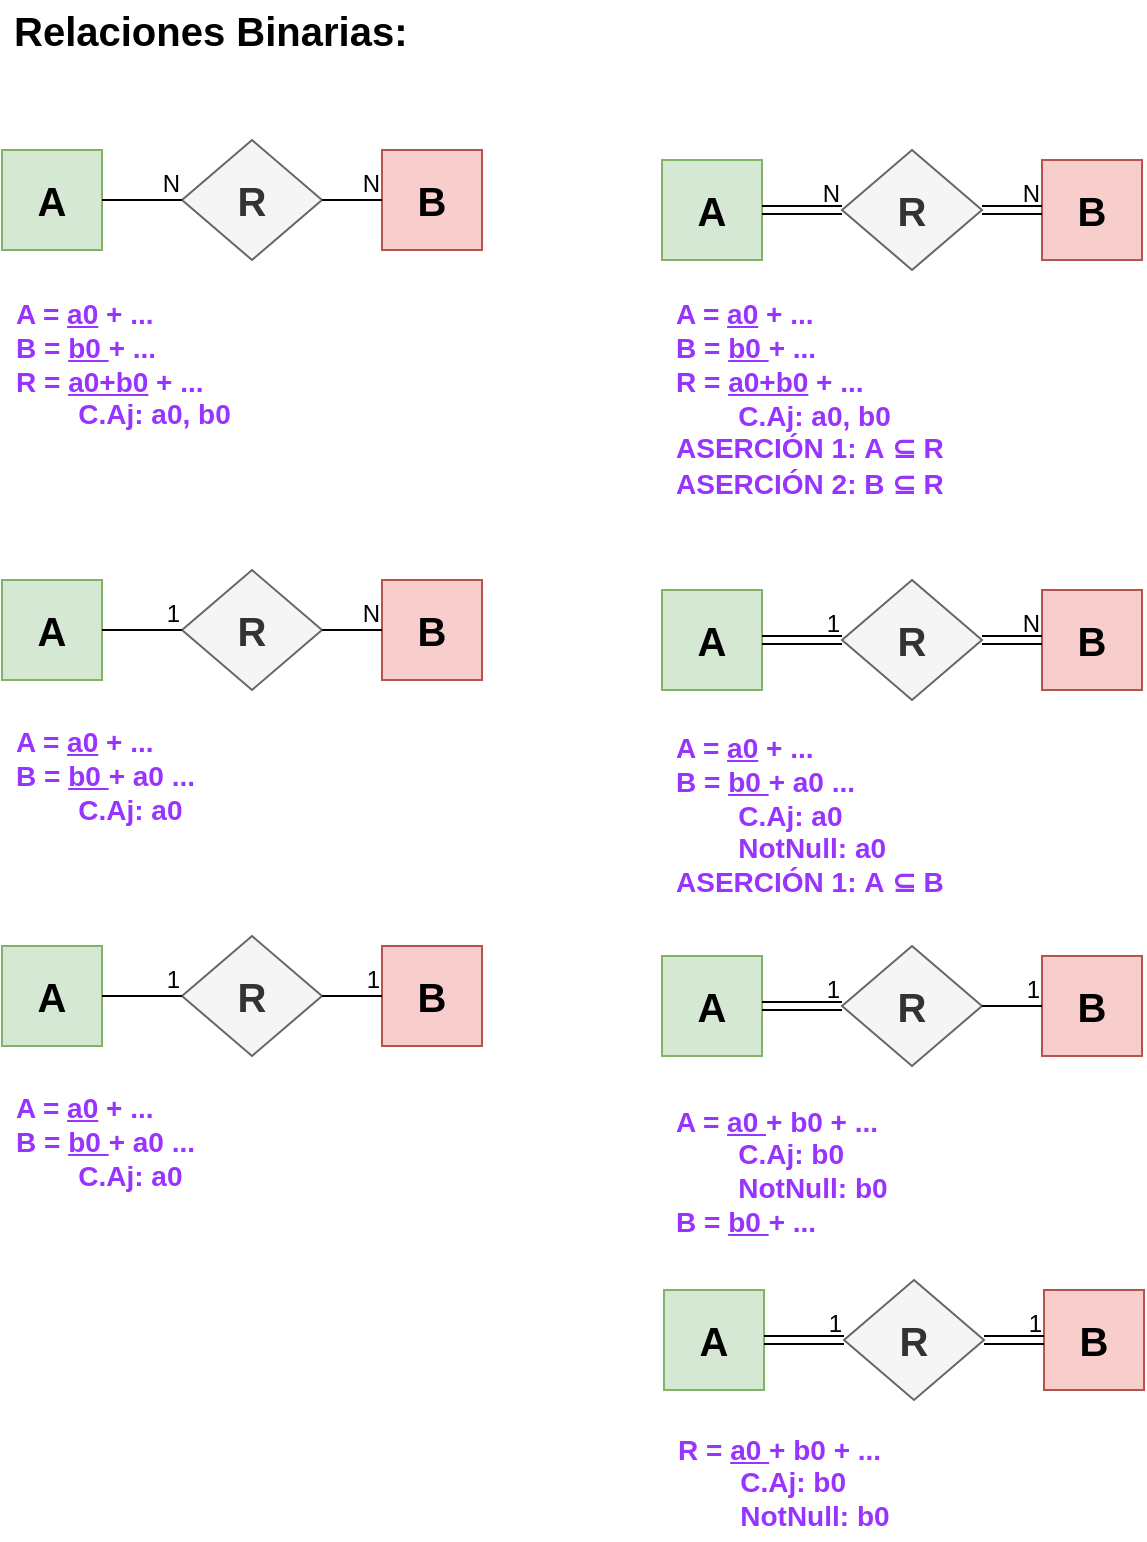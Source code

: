 <mxfile version="22.0.8" type="device">
  <diagram name="Página-1" id="3Ddwbiodmk1YmPRh9fEe">
    <mxGraphModel dx="1050" dy="541" grid="1" gridSize="10" guides="1" tooltips="1" connect="1" arrows="1" fold="1" page="1" pageScale="1" pageWidth="827" pageHeight="1169" math="0" shadow="0">
      <root>
        <mxCell id="0" />
        <mxCell id="1" parent="0" />
        <mxCell id="vWxWDQfy94Ryybp1UH_U-1" value="&lt;font style=&quot;font-size: 20px;&quot;&gt;&lt;b&gt;A&lt;/b&gt;&lt;/font&gt;" style="rounded=0;whiteSpace=wrap;html=1;fillColor=#d5e8d4;strokeColor=#82b366;" vertex="1" parent="1">
          <mxGeometry x="60" y="85" width="50" height="50" as="geometry" />
        </mxCell>
        <mxCell id="vWxWDQfy94Ryybp1UH_U-2" value="&lt;font size=&quot;1&quot; style=&quot;&quot;&gt;&lt;b style=&quot;font-size: 20px;&quot;&gt;Relaciones Binarias:&lt;/b&gt;&lt;/font&gt;" style="text;strokeColor=none;fillColor=none;align=left;verticalAlign=middle;spacingLeft=4;spacingRight=4;overflow=hidden;points=[[0,0.5],[1,0.5]];portConstraint=eastwest;rotatable=0;whiteSpace=wrap;html=1;" vertex="1" parent="1">
          <mxGeometry x="60" y="10" width="230" height="30" as="geometry" />
        </mxCell>
        <mxCell id="vWxWDQfy94Ryybp1UH_U-3" value="&lt;span style=&quot;font-size: 20px;&quot;&gt;&lt;b&gt;B&lt;/b&gt;&lt;/span&gt;" style="rounded=0;whiteSpace=wrap;html=1;fillColor=#f8cecc;strokeColor=#b85450;" vertex="1" parent="1">
          <mxGeometry x="250" y="85" width="50" height="50" as="geometry" />
        </mxCell>
        <mxCell id="vWxWDQfy94Ryybp1UH_U-4" value="&lt;font style=&quot;font-size: 20px;&quot;&gt;&lt;b&gt;R&lt;/b&gt;&lt;/font&gt;" style="shape=rhombus;perimeter=rhombusPerimeter;whiteSpace=wrap;html=1;align=center;fillColor=#f5f5f5;strokeColor=#666666;fontColor=#333333;" vertex="1" parent="1">
          <mxGeometry x="150" y="80" width="70" height="60" as="geometry" />
        </mxCell>
        <mxCell id="vWxWDQfy94Ryybp1UH_U-7" value="" style="endArrow=none;html=1;rounded=0;exitX=1;exitY=0.5;exitDx=0;exitDy=0;entryX=0;entryY=0.5;entryDx=0;entryDy=0;" edge="1" parent="1" source="vWxWDQfy94Ryybp1UH_U-4" target="vWxWDQfy94Ryybp1UH_U-3">
          <mxGeometry relative="1" as="geometry">
            <mxPoint x="330" y="305" as="sourcePoint" />
            <mxPoint x="490" y="305" as="targetPoint" />
          </mxGeometry>
        </mxCell>
        <mxCell id="vWxWDQfy94Ryybp1UH_U-8" value="N" style="resizable=0;html=1;whiteSpace=wrap;align=right;verticalAlign=bottom;" connectable="0" vertex="1" parent="vWxWDQfy94Ryybp1UH_U-7">
          <mxGeometry x="1" relative="1" as="geometry" />
        </mxCell>
        <mxCell id="vWxWDQfy94Ryybp1UH_U-9" value="" style="endArrow=none;html=1;rounded=0;exitX=1;exitY=0.5;exitDx=0;exitDy=0;entryX=0;entryY=0.5;entryDx=0;entryDy=0;" edge="1" parent="1" source="vWxWDQfy94Ryybp1UH_U-1" target="vWxWDQfy94Ryybp1UH_U-4">
          <mxGeometry relative="1" as="geometry">
            <mxPoint x="230" y="120" as="sourcePoint" />
            <mxPoint x="260" y="120" as="targetPoint" />
          </mxGeometry>
        </mxCell>
        <mxCell id="vWxWDQfy94Ryybp1UH_U-10" value="N" style="resizable=0;html=1;whiteSpace=wrap;align=right;verticalAlign=bottom;" connectable="0" vertex="1" parent="vWxWDQfy94Ryybp1UH_U-9">
          <mxGeometry x="1" relative="1" as="geometry" />
        </mxCell>
        <mxCell id="vWxWDQfy94Ryybp1UH_U-11" value="&lt;b style=&quot;border-color: var(--border-color); font-size: 14px;&quot;&gt;&lt;font color=&quot;#9933ff&quot;&gt;&lt;b style=&quot;border-color: var(--border-color);&quot;&gt;A = &lt;u&gt;a0&lt;/u&gt; + ...&lt;br&gt;&lt;/b&gt;B = &lt;u&gt;b0 &lt;/u&gt;+ ...&lt;br&gt;&lt;/font&gt;&lt;/b&gt;&lt;span style=&quot;font-size: 14px;&quot;&gt;&lt;b&gt;&lt;font color=&quot;#9933ff&quot;&gt;R = &lt;u&gt;a0+b0&lt;/u&gt; + ...&lt;br&gt;&lt;span style=&quot;white-space: pre;&quot;&gt;&#x9;&lt;/span&gt;C.Aj: a0, b0&lt;/font&gt;&lt;br&gt;&lt;/b&gt;&lt;/span&gt;" style="text;strokeColor=none;fillColor=none;align=left;verticalAlign=middle;spacingLeft=4;spacingRight=4;overflow=hidden;points=[[0,0.5],[1,0.5]];portConstraint=eastwest;rotatable=0;whiteSpace=wrap;html=1;" vertex="1" parent="1">
          <mxGeometry x="61" y="152" width="129" height="80" as="geometry" />
        </mxCell>
        <mxCell id="vWxWDQfy94Ryybp1UH_U-12" value="&lt;font style=&quot;font-size: 20px;&quot;&gt;&lt;b&gt;A&lt;/b&gt;&lt;/font&gt;" style="rounded=0;whiteSpace=wrap;html=1;fillColor=#d5e8d4;strokeColor=#82b366;" vertex="1" parent="1">
          <mxGeometry x="390" y="90" width="50" height="50" as="geometry" />
        </mxCell>
        <mxCell id="vWxWDQfy94Ryybp1UH_U-13" value="&lt;span style=&quot;font-size: 20px;&quot;&gt;&lt;b&gt;B&lt;/b&gt;&lt;/span&gt;" style="rounded=0;whiteSpace=wrap;html=1;fillColor=#f8cecc;strokeColor=#b85450;" vertex="1" parent="1">
          <mxGeometry x="580" y="90" width="50" height="50" as="geometry" />
        </mxCell>
        <mxCell id="vWxWDQfy94Ryybp1UH_U-14" value="&lt;font style=&quot;font-size: 20px;&quot;&gt;&lt;b&gt;R&lt;/b&gt;&lt;/font&gt;" style="shape=rhombus;perimeter=rhombusPerimeter;whiteSpace=wrap;html=1;align=center;fillColor=#f5f5f5;strokeColor=#666666;fontColor=#333333;" vertex="1" parent="1">
          <mxGeometry x="480" y="85" width="70" height="60" as="geometry" />
        </mxCell>
        <mxCell id="vWxWDQfy94Ryybp1UH_U-19" value="&lt;font color=&quot;#9933ff&quot; style=&quot;font-size: 14px;&quot;&gt;&lt;b&gt;&lt;font style=&quot;font-size: 14px;&quot;&gt;&lt;span style=&quot;border-color: var(--border-color);&quot;&gt;&lt;span style=&quot;border-color: var(--border-color);&quot;&gt;A = &lt;u style=&quot;&quot;&gt;a0&lt;/u&gt; + ...&lt;br&gt;&lt;/span&gt;B = &lt;u style=&quot;&quot;&gt;b0 &lt;/u&gt;+ ...&lt;br&gt;&lt;/span&gt;R = &lt;u&gt;a0+b0&lt;/u&gt; + ...&lt;br&gt;&lt;span style=&quot;white-space: pre;&quot;&gt;&#x9;&lt;/span&gt;C.Aj: a0, b0&lt;br&gt;&lt;span style=&quot;line-height: 107%;&quot;&gt;ASERCIÓN 1:&lt;/span&gt;&lt;span style=&quot;font-family: Arial, sans-serif;&quot;&gt;&amp;nbsp;A&amp;nbsp;&lt;/span&gt;&lt;span style=&quot;font-family: &amp;quot;Cambria Math&amp;quot;, serif;&quot;&gt;⊆&lt;/span&gt;&lt;span style=&quot;line-height: 107%;&quot;&gt;&amp;nbsp;R&lt;br&gt;&lt;/span&gt;&lt;/font&gt;ASERCIÓN 2:&lt;span style=&quot;border-color: var(--border-color); font-family: Arial, sans-serif;&quot;&gt;&amp;nbsp;B&amp;nbsp;&lt;/span&gt;&lt;span style=&quot;border-color: var(--border-color); font-family: &amp;quot;Cambria Math&amp;quot;, serif;&quot;&gt;⊆&lt;/span&gt;&lt;span style=&quot;border-color: var(--border-color); line-height: 16.05px;&quot;&gt;&amp;nbsp;R&lt;/span&gt;&lt;/b&gt;&lt;/font&gt;&lt;span style=&quot;font-size: 14px;&quot;&gt;&lt;b&gt;&lt;br&gt;&lt;/b&gt;&lt;/span&gt;" style="text;strokeColor=none;fillColor=none;align=left;verticalAlign=middle;spacingLeft=4;spacingRight=4;overflow=hidden;points=[[0,0.5],[1,0.5]];portConstraint=eastwest;rotatable=0;whiteSpace=wrap;html=1;" vertex="1" parent="1">
          <mxGeometry x="391" y="152" width="169" height="115" as="geometry" />
        </mxCell>
        <mxCell id="vWxWDQfy94Ryybp1UH_U-20" value="" style="shape=link;html=1;rounded=0;exitX=1;exitY=0.5;exitDx=0;exitDy=0;" edge="1" parent="1" source="vWxWDQfy94Ryybp1UH_U-12" target="vWxWDQfy94Ryybp1UH_U-14">
          <mxGeometry relative="1" as="geometry">
            <mxPoint x="330" y="305" as="sourcePoint" />
            <mxPoint x="490" y="305" as="targetPoint" />
          </mxGeometry>
        </mxCell>
        <mxCell id="vWxWDQfy94Ryybp1UH_U-21" value="N" style="resizable=0;html=1;whiteSpace=wrap;align=right;verticalAlign=bottom;" connectable="0" vertex="1" parent="vWxWDQfy94Ryybp1UH_U-20">
          <mxGeometry x="1" relative="1" as="geometry" />
        </mxCell>
        <mxCell id="vWxWDQfy94Ryybp1UH_U-22" value="" style="shape=link;html=1;rounded=0;exitX=1;exitY=0.5;exitDx=0;exitDy=0;entryX=0;entryY=0.5;entryDx=0;entryDy=0;" edge="1" parent="1" source="vWxWDQfy94Ryybp1UH_U-14" target="vWxWDQfy94Ryybp1UH_U-13">
          <mxGeometry relative="1" as="geometry">
            <mxPoint x="450" y="125" as="sourcePoint" />
            <mxPoint x="490" y="125" as="targetPoint" />
          </mxGeometry>
        </mxCell>
        <mxCell id="vWxWDQfy94Ryybp1UH_U-23" value="N" style="resizable=0;html=1;whiteSpace=wrap;align=right;verticalAlign=bottom;" connectable="0" vertex="1" parent="vWxWDQfy94Ryybp1UH_U-22">
          <mxGeometry x="1" relative="1" as="geometry" />
        </mxCell>
        <mxCell id="vWxWDQfy94Ryybp1UH_U-25" value="&lt;font style=&quot;font-size: 20px;&quot;&gt;&lt;b&gt;A&lt;/b&gt;&lt;/font&gt;" style="rounded=0;whiteSpace=wrap;html=1;fillColor=#d5e8d4;strokeColor=#82b366;" vertex="1" parent="1">
          <mxGeometry x="60" y="300" width="50" height="50" as="geometry" />
        </mxCell>
        <mxCell id="vWxWDQfy94Ryybp1UH_U-26" value="&lt;span style=&quot;font-size: 20px;&quot;&gt;&lt;b&gt;B&lt;/b&gt;&lt;/span&gt;" style="rounded=0;whiteSpace=wrap;html=1;fillColor=#f8cecc;strokeColor=#b85450;" vertex="1" parent="1">
          <mxGeometry x="250" y="300" width="50" height="50" as="geometry" />
        </mxCell>
        <mxCell id="vWxWDQfy94Ryybp1UH_U-27" value="&lt;font style=&quot;font-size: 20px;&quot;&gt;&lt;b&gt;R&lt;/b&gt;&lt;/font&gt;" style="shape=rhombus;perimeter=rhombusPerimeter;whiteSpace=wrap;html=1;align=center;fillColor=#f5f5f5;strokeColor=#666666;fontColor=#333333;" vertex="1" parent="1">
          <mxGeometry x="150" y="295" width="70" height="60" as="geometry" />
        </mxCell>
        <mxCell id="vWxWDQfy94Ryybp1UH_U-28" value="" style="endArrow=none;html=1;rounded=0;exitX=1;exitY=0.5;exitDx=0;exitDy=0;entryX=0;entryY=0.5;entryDx=0;entryDy=0;" edge="1" parent="1" source="vWxWDQfy94Ryybp1UH_U-27" target="vWxWDQfy94Ryybp1UH_U-26">
          <mxGeometry relative="1" as="geometry">
            <mxPoint x="330" y="520" as="sourcePoint" />
            <mxPoint x="490" y="520" as="targetPoint" />
          </mxGeometry>
        </mxCell>
        <mxCell id="vWxWDQfy94Ryybp1UH_U-29" value="N" style="resizable=0;html=1;whiteSpace=wrap;align=right;verticalAlign=bottom;" connectable="0" vertex="1" parent="vWxWDQfy94Ryybp1UH_U-28">
          <mxGeometry x="1" relative="1" as="geometry" />
        </mxCell>
        <mxCell id="vWxWDQfy94Ryybp1UH_U-32" value="&lt;b style=&quot;border-color: var(--border-color); font-size: 14px;&quot;&gt;&lt;font color=&quot;#9933ff&quot;&gt;&lt;b style=&quot;border-color: var(--border-color);&quot;&gt;A = &lt;u&gt;a0&lt;/u&gt; + ...&lt;br&gt;&lt;/b&gt;B = &lt;u&gt;b0 &lt;/u&gt;+ a0 ...&lt;br&gt;&lt;/font&gt;&lt;/b&gt;&lt;span style=&quot;font-size: 14px;&quot;&gt;&lt;b&gt;&lt;font color=&quot;#9933ff&quot;&gt;&lt;span style=&quot;white-space: pre;&quot;&gt;&#x9;&lt;/span&gt;C.Aj: a0&lt;/font&gt;&lt;br&gt;&lt;/b&gt;&lt;/span&gt;" style="text;strokeColor=none;fillColor=none;align=left;verticalAlign=middle;spacingLeft=4;spacingRight=4;overflow=hidden;points=[[0,0.5],[1,0.5]];portConstraint=eastwest;rotatable=0;whiteSpace=wrap;html=1;" vertex="1" parent="1">
          <mxGeometry x="61" y="370" width="119" height="55" as="geometry" />
        </mxCell>
        <mxCell id="vWxWDQfy94Ryybp1UH_U-33" value="&lt;font style=&quot;font-size: 20px;&quot;&gt;&lt;b&gt;A&lt;/b&gt;&lt;/font&gt;" style="rounded=0;whiteSpace=wrap;html=1;fillColor=#d5e8d4;strokeColor=#82b366;" vertex="1" parent="1">
          <mxGeometry x="390" y="305" width="50" height="50" as="geometry" />
        </mxCell>
        <mxCell id="vWxWDQfy94Ryybp1UH_U-34" value="&lt;span style=&quot;font-size: 20px;&quot;&gt;&lt;b&gt;B&lt;/b&gt;&lt;/span&gt;" style="rounded=0;whiteSpace=wrap;html=1;fillColor=#f8cecc;strokeColor=#b85450;" vertex="1" parent="1">
          <mxGeometry x="580" y="305" width="50" height="50" as="geometry" />
        </mxCell>
        <mxCell id="vWxWDQfy94Ryybp1UH_U-35" value="&lt;font style=&quot;font-size: 20px;&quot;&gt;&lt;b&gt;R&lt;/b&gt;&lt;/font&gt;" style="shape=rhombus;perimeter=rhombusPerimeter;whiteSpace=wrap;html=1;align=center;fillColor=#f5f5f5;strokeColor=#666666;fontColor=#333333;" vertex="1" parent="1">
          <mxGeometry x="480" y="300" width="70" height="60" as="geometry" />
        </mxCell>
        <mxCell id="vWxWDQfy94Ryybp1UH_U-36" value="&lt;font style=&quot;font-size: 14px;&quot;&gt;&lt;b&gt;&lt;span style=&quot;border-color: var(--border-color);&quot;&gt;&lt;font style=&quot;border-color: var(--border-color); font-size: 14px;&quot; color=&quot;#9933ff&quot;&gt;&lt;span style=&quot;border-color: var(--border-color);&quot;&gt;A =&amp;nbsp;&lt;u style=&quot;border-color: var(--border-color);&quot;&gt;a0&lt;/u&gt;&amp;nbsp;+ ...&lt;br style=&quot;border-color: var(--border-color);&quot;&gt;&lt;/span&gt;B =&amp;nbsp;&lt;u style=&quot;border-color: var(--border-color);&quot;&gt;b0&amp;nbsp;&lt;/u&gt;+ a0 ...&lt;br style=&quot;border-color: var(--border-color);&quot;&gt;&lt;/font&gt;&lt;/span&gt;&lt;span style=&quot;border-color: var(--border-color);&quot;&gt;&lt;font style=&quot;border-color: var(--border-color); font-size: 14px;&quot; color=&quot;#9933ff&quot;&gt;&lt;span style=&quot;white-space: pre;&quot;&gt;&#x9;&lt;/span&gt;C.Aj: a0&lt;br&gt;&lt;/font&gt;&lt;/span&gt;&lt;span style=&quot;border-color: var(--border-color);&quot;&gt;&lt;/span&gt;&lt;font color=&quot;#9933ff&quot; style=&quot;font-size: 14px;&quot;&gt;&lt;font style=&quot;font-size: 14px;&quot;&gt;&lt;span style=&quot;white-space: pre;&quot;&gt;&#x9;&lt;/span&gt;NotNull: a0&lt;br&gt;&lt;span style=&quot;line-height: 107%;&quot;&gt;ASERCIÓN 1:&lt;/span&gt;&lt;span style=&quot;font-family: Arial, sans-serif;&quot;&gt;&amp;nbsp;A&amp;nbsp;&lt;/span&gt;&lt;span style=&quot;font-family: &amp;quot;Cambria Math&amp;quot;, serif;&quot;&gt;⊆&lt;/span&gt;&lt;span style=&quot;line-height: 107%;&quot;&gt;&amp;nbsp;B&lt;/span&gt;&lt;/font&gt;&lt;/font&gt;&lt;/b&gt;&lt;/font&gt;&lt;span style=&quot;font-size: 14px;&quot;&gt;&lt;b&gt;&lt;br&gt;&lt;/b&gt;&lt;/span&gt;" style="text;strokeColor=none;fillColor=none;align=left;verticalAlign=middle;spacingLeft=4;spacingRight=4;overflow=hidden;points=[[0,0.5],[1,0.5]];portConstraint=eastwest;rotatable=0;whiteSpace=wrap;html=1;" vertex="1" parent="1">
          <mxGeometry x="391" y="368" width="149" height="100" as="geometry" />
        </mxCell>
        <mxCell id="vWxWDQfy94Ryybp1UH_U-39" value="" style="shape=link;html=1;rounded=0;exitX=1;exitY=0.5;exitDx=0;exitDy=0;entryX=0;entryY=0.5;entryDx=0;entryDy=0;" edge="1" parent="1" source="vWxWDQfy94Ryybp1UH_U-35" target="vWxWDQfy94Ryybp1UH_U-34">
          <mxGeometry relative="1" as="geometry">
            <mxPoint x="450" y="340" as="sourcePoint" />
            <mxPoint x="490" y="340" as="targetPoint" />
          </mxGeometry>
        </mxCell>
        <mxCell id="vWxWDQfy94Ryybp1UH_U-40" value="N" style="resizable=0;html=1;whiteSpace=wrap;align=right;verticalAlign=bottom;" connectable="0" vertex="1" parent="vWxWDQfy94Ryybp1UH_U-39">
          <mxGeometry x="1" relative="1" as="geometry" />
        </mxCell>
        <mxCell id="vWxWDQfy94Ryybp1UH_U-41" value="" style="endArrow=none;html=1;rounded=0;exitX=1;exitY=0.5;exitDx=0;exitDy=0;entryX=0;entryY=0.5;entryDx=0;entryDy=0;" edge="1" parent="1" source="vWxWDQfy94Ryybp1UH_U-25" target="vWxWDQfy94Ryybp1UH_U-27">
          <mxGeometry relative="1" as="geometry">
            <mxPoint x="330" y="305" as="sourcePoint" />
            <mxPoint x="490" y="305" as="targetPoint" />
          </mxGeometry>
        </mxCell>
        <mxCell id="vWxWDQfy94Ryybp1UH_U-42" value="1" style="resizable=0;html=1;whiteSpace=wrap;align=right;verticalAlign=bottom;" connectable="0" vertex="1" parent="vWxWDQfy94Ryybp1UH_U-41">
          <mxGeometry x="1" relative="1" as="geometry" />
        </mxCell>
        <mxCell id="vWxWDQfy94Ryybp1UH_U-43" value="" style="shape=link;html=1;rounded=0;entryX=0;entryY=0.5;entryDx=0;entryDy=0;exitX=1;exitY=0.5;exitDx=0;exitDy=0;" edge="1" parent="1" source="vWxWDQfy94Ryybp1UH_U-33" target="vWxWDQfy94Ryybp1UH_U-35">
          <mxGeometry relative="1" as="geometry">
            <mxPoint x="440" y="325" as="sourcePoint" />
            <mxPoint x="490" y="305" as="targetPoint" />
          </mxGeometry>
        </mxCell>
        <mxCell id="vWxWDQfy94Ryybp1UH_U-44" value="1" style="resizable=0;html=1;whiteSpace=wrap;align=right;verticalAlign=bottom;" connectable="0" vertex="1" parent="vWxWDQfy94Ryybp1UH_U-43">
          <mxGeometry x="1" relative="1" as="geometry" />
        </mxCell>
        <mxCell id="vWxWDQfy94Ryybp1UH_U-45" value="&lt;font style=&quot;font-size: 20px;&quot;&gt;&lt;b&gt;A&lt;/b&gt;&lt;/font&gt;" style="rounded=0;whiteSpace=wrap;html=1;fillColor=#d5e8d4;strokeColor=#82b366;" vertex="1" parent="1">
          <mxGeometry x="60" y="483" width="50" height="50" as="geometry" />
        </mxCell>
        <mxCell id="vWxWDQfy94Ryybp1UH_U-46" value="&lt;span style=&quot;font-size: 20px;&quot;&gt;&lt;b&gt;B&lt;/b&gt;&lt;/span&gt;" style="rounded=0;whiteSpace=wrap;html=1;fillColor=#f8cecc;strokeColor=#b85450;" vertex="1" parent="1">
          <mxGeometry x="250" y="483" width="50" height="50" as="geometry" />
        </mxCell>
        <mxCell id="vWxWDQfy94Ryybp1UH_U-47" value="&lt;font style=&quot;font-size: 20px;&quot;&gt;&lt;b&gt;R&lt;/b&gt;&lt;/font&gt;" style="shape=rhombus;perimeter=rhombusPerimeter;whiteSpace=wrap;html=1;align=center;fillColor=#f5f5f5;strokeColor=#666666;fontColor=#333333;" vertex="1" parent="1">
          <mxGeometry x="150" y="478" width="70" height="60" as="geometry" />
        </mxCell>
        <mxCell id="vWxWDQfy94Ryybp1UH_U-50" value="&lt;b style=&quot;border-color: var(--border-color); font-size: 14px;&quot;&gt;&lt;font color=&quot;#9933ff&quot;&gt;&lt;b style=&quot;border-color: var(--border-color);&quot;&gt;A = &lt;u&gt;a0&lt;/u&gt; + ...&lt;br&gt;&lt;/b&gt;B = &lt;u&gt;b0 &lt;/u&gt;+ a0 ...&lt;br&gt;&lt;/font&gt;&lt;/b&gt;&lt;span style=&quot;font-size: 14px;&quot;&gt;&lt;b&gt;&lt;font color=&quot;#9933ff&quot;&gt;&lt;span style=&quot;white-space: pre;&quot;&gt;&#x9;&lt;/span&gt;C.Aj: a0&lt;/font&gt;&lt;br&gt;&lt;/b&gt;&lt;/span&gt;" style="text;strokeColor=none;fillColor=none;align=left;verticalAlign=middle;spacingLeft=4;spacingRight=4;overflow=hidden;points=[[0,0.5],[1,0.5]];portConstraint=eastwest;rotatable=0;whiteSpace=wrap;html=1;" vertex="1" parent="1">
          <mxGeometry x="61" y="553" width="119" height="55" as="geometry" />
        </mxCell>
        <mxCell id="vWxWDQfy94Ryybp1UH_U-51" value="&lt;font style=&quot;font-size: 20px;&quot;&gt;&lt;b&gt;A&lt;/b&gt;&lt;/font&gt;" style="rounded=0;whiteSpace=wrap;html=1;fillColor=#d5e8d4;strokeColor=#82b366;" vertex="1" parent="1">
          <mxGeometry x="390" y="488" width="50" height="50" as="geometry" />
        </mxCell>
        <mxCell id="vWxWDQfy94Ryybp1UH_U-52" value="&lt;span style=&quot;font-size: 20px;&quot;&gt;&lt;b&gt;B&lt;/b&gt;&lt;/span&gt;" style="rounded=0;whiteSpace=wrap;html=1;fillColor=#f8cecc;strokeColor=#b85450;" vertex="1" parent="1">
          <mxGeometry x="580" y="488" width="50" height="50" as="geometry" />
        </mxCell>
        <mxCell id="vWxWDQfy94Ryybp1UH_U-53" value="&lt;font style=&quot;font-size: 20px;&quot;&gt;&lt;b&gt;R&lt;/b&gt;&lt;/font&gt;" style="shape=rhombus;perimeter=rhombusPerimeter;whiteSpace=wrap;html=1;align=center;fillColor=#f5f5f5;strokeColor=#666666;fontColor=#333333;" vertex="1" parent="1">
          <mxGeometry x="480" y="483" width="70" height="60" as="geometry" />
        </mxCell>
        <mxCell id="vWxWDQfy94Ryybp1UH_U-54" value="&lt;font style=&quot;font-size: 14px;&quot;&gt;&lt;b&gt;&lt;span style=&quot;border-color: var(--border-color);&quot;&gt;&lt;span style=&quot;border-color: var(--border-color);&quot;&gt;&lt;font style=&quot;border-color: var(--border-color);&quot; color=&quot;#9933ff&quot;&gt;A = &lt;u style=&quot;&quot;&gt;a0 &lt;/u&gt;+ b0 + ...&lt;br&gt;&lt;span style=&quot;white-space: pre;&quot;&gt;&#x9;&lt;/span&gt;C.Aj: b0&lt;br&gt;&lt;/font&gt;&lt;/span&gt;&lt;font style=&quot;border-color: var(--border-color);&quot; color=&quot;#9933ff&quot;&gt;&lt;font style=&quot;border-color: var(--border-color);&quot;&gt;&lt;span style=&quot;white-space: pre;&quot;&gt;&#x9;&lt;/span&gt;NotNull: b0&lt;/font&gt;&lt;/font&gt;&lt;/span&gt;&lt;span style=&quot;border-color: var(--border-color);&quot;&gt;&lt;font style=&quot;border-color: var(--border-color); font-size: 14px;&quot; color=&quot;#9933ff&quot;&gt;&lt;span style=&quot;border-color: var(--border-color);&quot;&gt;&lt;br style=&quot;border-color: var(--border-color);&quot;&gt;&lt;/span&gt;B =&amp;nbsp;&lt;u style=&quot;border-color: var(--border-color);&quot;&gt;b0&amp;nbsp;&lt;/u&gt;+ ...&lt;/font&gt;&lt;/span&gt;&lt;/b&gt;&lt;font color=&quot;#9933ff&quot; style=&quot;font-weight: bold; font-size: 14px;&quot;&gt;&lt;font style=&quot;font-size: 14px;&quot;&gt;&lt;br&gt;&lt;/font&gt;&lt;/font&gt;&lt;/font&gt;&lt;span style=&quot;font-size: 14px;&quot;&gt;&lt;b&gt;&lt;br&gt;&lt;/b&gt;&lt;/span&gt;" style="text;strokeColor=none;fillColor=none;align=left;verticalAlign=middle;spacingLeft=4;spacingRight=4;overflow=hidden;points=[[0,0.5],[1,0.5]];portConstraint=eastwest;rotatable=0;whiteSpace=wrap;html=1;" vertex="1" parent="1">
          <mxGeometry x="391" y="557" width="159" height="93" as="geometry" />
        </mxCell>
        <mxCell id="vWxWDQfy94Ryybp1UH_U-57" value="" style="endArrow=none;html=1;rounded=0;exitX=1;exitY=0.5;exitDx=0;exitDy=0;entryX=0;entryY=0.5;entryDx=0;entryDy=0;" edge="1" parent="1" source="vWxWDQfy94Ryybp1UH_U-45" target="vWxWDQfy94Ryybp1UH_U-47">
          <mxGeometry relative="1" as="geometry">
            <mxPoint x="330" y="488" as="sourcePoint" />
            <mxPoint x="490" y="488" as="targetPoint" />
          </mxGeometry>
        </mxCell>
        <mxCell id="vWxWDQfy94Ryybp1UH_U-58" value="1" style="resizable=0;html=1;whiteSpace=wrap;align=right;verticalAlign=bottom;" connectable="0" vertex="1" parent="vWxWDQfy94Ryybp1UH_U-57">
          <mxGeometry x="1" relative="1" as="geometry" />
        </mxCell>
        <mxCell id="vWxWDQfy94Ryybp1UH_U-59" value="" style="shape=link;html=1;rounded=0;entryX=0;entryY=0.5;entryDx=0;entryDy=0;exitX=1;exitY=0.5;exitDx=0;exitDy=0;" edge="1" parent="1" source="vWxWDQfy94Ryybp1UH_U-51" target="vWxWDQfy94Ryybp1UH_U-53">
          <mxGeometry relative="1" as="geometry">
            <mxPoint x="440" y="508" as="sourcePoint" />
            <mxPoint x="490" y="488" as="targetPoint" />
          </mxGeometry>
        </mxCell>
        <mxCell id="vWxWDQfy94Ryybp1UH_U-60" value="1" style="resizable=0;html=1;whiteSpace=wrap;align=right;verticalAlign=bottom;" connectable="0" vertex="1" parent="vWxWDQfy94Ryybp1UH_U-59">
          <mxGeometry x="1" relative="1" as="geometry" />
        </mxCell>
        <mxCell id="vWxWDQfy94Ryybp1UH_U-61" value="" style="endArrow=none;html=1;rounded=0;exitX=1;exitY=0.5;exitDx=0;exitDy=0;entryX=0;entryY=0.5;entryDx=0;entryDy=0;" edge="1" parent="1" source="vWxWDQfy94Ryybp1UH_U-47" target="vWxWDQfy94Ryybp1UH_U-46">
          <mxGeometry relative="1" as="geometry">
            <mxPoint x="120" y="518" as="sourcePoint" />
            <mxPoint x="160" y="518" as="targetPoint" />
          </mxGeometry>
        </mxCell>
        <mxCell id="vWxWDQfy94Ryybp1UH_U-62" value="1" style="resizable=0;html=1;whiteSpace=wrap;align=right;verticalAlign=bottom;" connectable="0" vertex="1" parent="vWxWDQfy94Ryybp1UH_U-61">
          <mxGeometry x="1" relative="1" as="geometry" />
        </mxCell>
        <mxCell id="vWxWDQfy94Ryybp1UH_U-66" value="" style="endArrow=none;html=1;rounded=0;exitX=1;exitY=0.5;exitDx=0;exitDy=0;entryX=0;entryY=0.5;entryDx=0;entryDy=0;" edge="1" parent="1" source="vWxWDQfy94Ryybp1UH_U-53" target="vWxWDQfy94Ryybp1UH_U-52">
          <mxGeometry relative="1" as="geometry">
            <mxPoint x="230" y="518" as="sourcePoint" />
            <mxPoint x="260" y="518" as="targetPoint" />
          </mxGeometry>
        </mxCell>
        <mxCell id="vWxWDQfy94Ryybp1UH_U-67" value="1" style="resizable=0;html=1;whiteSpace=wrap;align=right;verticalAlign=bottom;" connectable="0" vertex="1" parent="vWxWDQfy94Ryybp1UH_U-66">
          <mxGeometry x="1" relative="1" as="geometry" />
        </mxCell>
        <mxCell id="vWxWDQfy94Ryybp1UH_U-68" value="&lt;font style=&quot;font-size: 20px;&quot;&gt;&lt;b&gt;A&lt;/b&gt;&lt;/font&gt;" style="rounded=0;whiteSpace=wrap;html=1;fillColor=#d5e8d4;strokeColor=#82b366;" vertex="1" parent="1">
          <mxGeometry x="391" y="655" width="50" height="50" as="geometry" />
        </mxCell>
        <mxCell id="vWxWDQfy94Ryybp1UH_U-69" value="&lt;span style=&quot;font-size: 20px;&quot;&gt;&lt;b&gt;B&lt;/b&gt;&lt;/span&gt;" style="rounded=0;whiteSpace=wrap;html=1;fillColor=#f8cecc;strokeColor=#b85450;" vertex="1" parent="1">
          <mxGeometry x="581" y="655" width="50" height="50" as="geometry" />
        </mxCell>
        <mxCell id="vWxWDQfy94Ryybp1UH_U-70" value="&lt;font style=&quot;font-size: 20px;&quot;&gt;&lt;b&gt;R&lt;/b&gt;&lt;/font&gt;" style="shape=rhombus;perimeter=rhombusPerimeter;whiteSpace=wrap;html=1;align=center;fillColor=#f5f5f5;strokeColor=#666666;fontColor=#333333;" vertex="1" parent="1">
          <mxGeometry x="481" y="650" width="70" height="60" as="geometry" />
        </mxCell>
        <mxCell id="vWxWDQfy94Ryybp1UH_U-71" value="&lt;font style=&quot;font-size: 14px;&quot;&gt;&lt;b&gt;&lt;span style=&quot;border-color: var(--border-color);&quot;&gt;&lt;span style=&quot;border-color: var(--border-color);&quot;&gt;&lt;font style=&quot;border-color: var(--border-color);&quot; color=&quot;#9933ff&quot;&gt;R = &lt;u style=&quot;&quot;&gt;a0 &lt;/u&gt;+ b0 + ...&lt;br&gt;&lt;span style=&quot;white-space: pre;&quot;&gt;&#x9;&lt;/span&gt;C.Aj: b0&lt;br&gt;&lt;/font&gt;&lt;/span&gt;&lt;font style=&quot;border-color: var(--border-color);&quot; color=&quot;#9933ff&quot;&gt;&lt;font style=&quot;border-color: var(--border-color);&quot;&gt;&lt;span style=&quot;white-space: pre;&quot;&gt;&#x9;&lt;/span&gt;NotNull: b0&lt;/font&gt;&lt;/font&gt;&lt;/span&gt;&lt;span style=&quot;border-color: var(--border-color);&quot;&gt;&lt;font style=&quot;border-color: var(--border-color); font-size: 14px;&quot; color=&quot;#9933ff&quot;&gt;&lt;span style=&quot;border-color: var(--border-color);&quot;&gt;&lt;br style=&quot;border-color: var(--border-color);&quot;&gt;&lt;/span&gt;&lt;/font&gt;&lt;/span&gt;&lt;/b&gt;&lt;font color=&quot;#9933ff&quot; style=&quot;font-weight: bold; font-size: 14px;&quot;&gt;&lt;font style=&quot;font-size: 14px;&quot;&gt;&lt;br&gt;&lt;/font&gt;&lt;/font&gt;&lt;/font&gt;&lt;span style=&quot;font-size: 14px;&quot;&gt;&lt;b&gt;&lt;br&gt;&lt;/b&gt;&lt;/span&gt;" style="text;strokeColor=none;fillColor=none;align=left;verticalAlign=middle;spacingLeft=4;spacingRight=4;overflow=hidden;points=[[0,0.5],[1,0.5]];portConstraint=eastwest;rotatable=0;whiteSpace=wrap;html=1;" vertex="1" parent="1">
          <mxGeometry x="392" y="724" width="159" height="56" as="geometry" />
        </mxCell>
        <mxCell id="vWxWDQfy94Ryybp1UH_U-78" value="" style="shape=link;html=1;rounded=0;entryX=0;entryY=0.5;entryDx=0;entryDy=0;exitX=1;exitY=0.5;exitDx=0;exitDy=0;" edge="1" parent="1" source="vWxWDQfy94Ryybp1UH_U-68" target="vWxWDQfy94Ryybp1UH_U-70">
          <mxGeometry relative="1" as="geometry">
            <mxPoint x="450" y="523" as="sourcePoint" />
            <mxPoint x="490" y="523" as="targetPoint" />
          </mxGeometry>
        </mxCell>
        <mxCell id="vWxWDQfy94Ryybp1UH_U-79" value="1" style="resizable=0;html=1;whiteSpace=wrap;align=right;verticalAlign=bottom;" connectable="0" vertex="1" parent="vWxWDQfy94Ryybp1UH_U-78">
          <mxGeometry x="1" relative="1" as="geometry" />
        </mxCell>
        <mxCell id="vWxWDQfy94Ryybp1UH_U-80" value="" style="shape=link;html=1;rounded=0;entryX=0;entryY=0.5;entryDx=0;entryDy=0;exitX=1;exitY=0.5;exitDx=0;exitDy=0;" edge="1" parent="1" source="vWxWDQfy94Ryybp1UH_U-70" target="vWxWDQfy94Ryybp1UH_U-69">
          <mxGeometry relative="1" as="geometry">
            <mxPoint x="451" y="690" as="sourcePoint" />
            <mxPoint x="491" y="690" as="targetPoint" />
          </mxGeometry>
        </mxCell>
        <mxCell id="vWxWDQfy94Ryybp1UH_U-81" value="1" style="resizable=0;html=1;whiteSpace=wrap;align=right;verticalAlign=bottom;" connectable="0" vertex="1" parent="vWxWDQfy94Ryybp1UH_U-80">
          <mxGeometry x="1" relative="1" as="geometry" />
        </mxCell>
      </root>
    </mxGraphModel>
  </diagram>
</mxfile>
